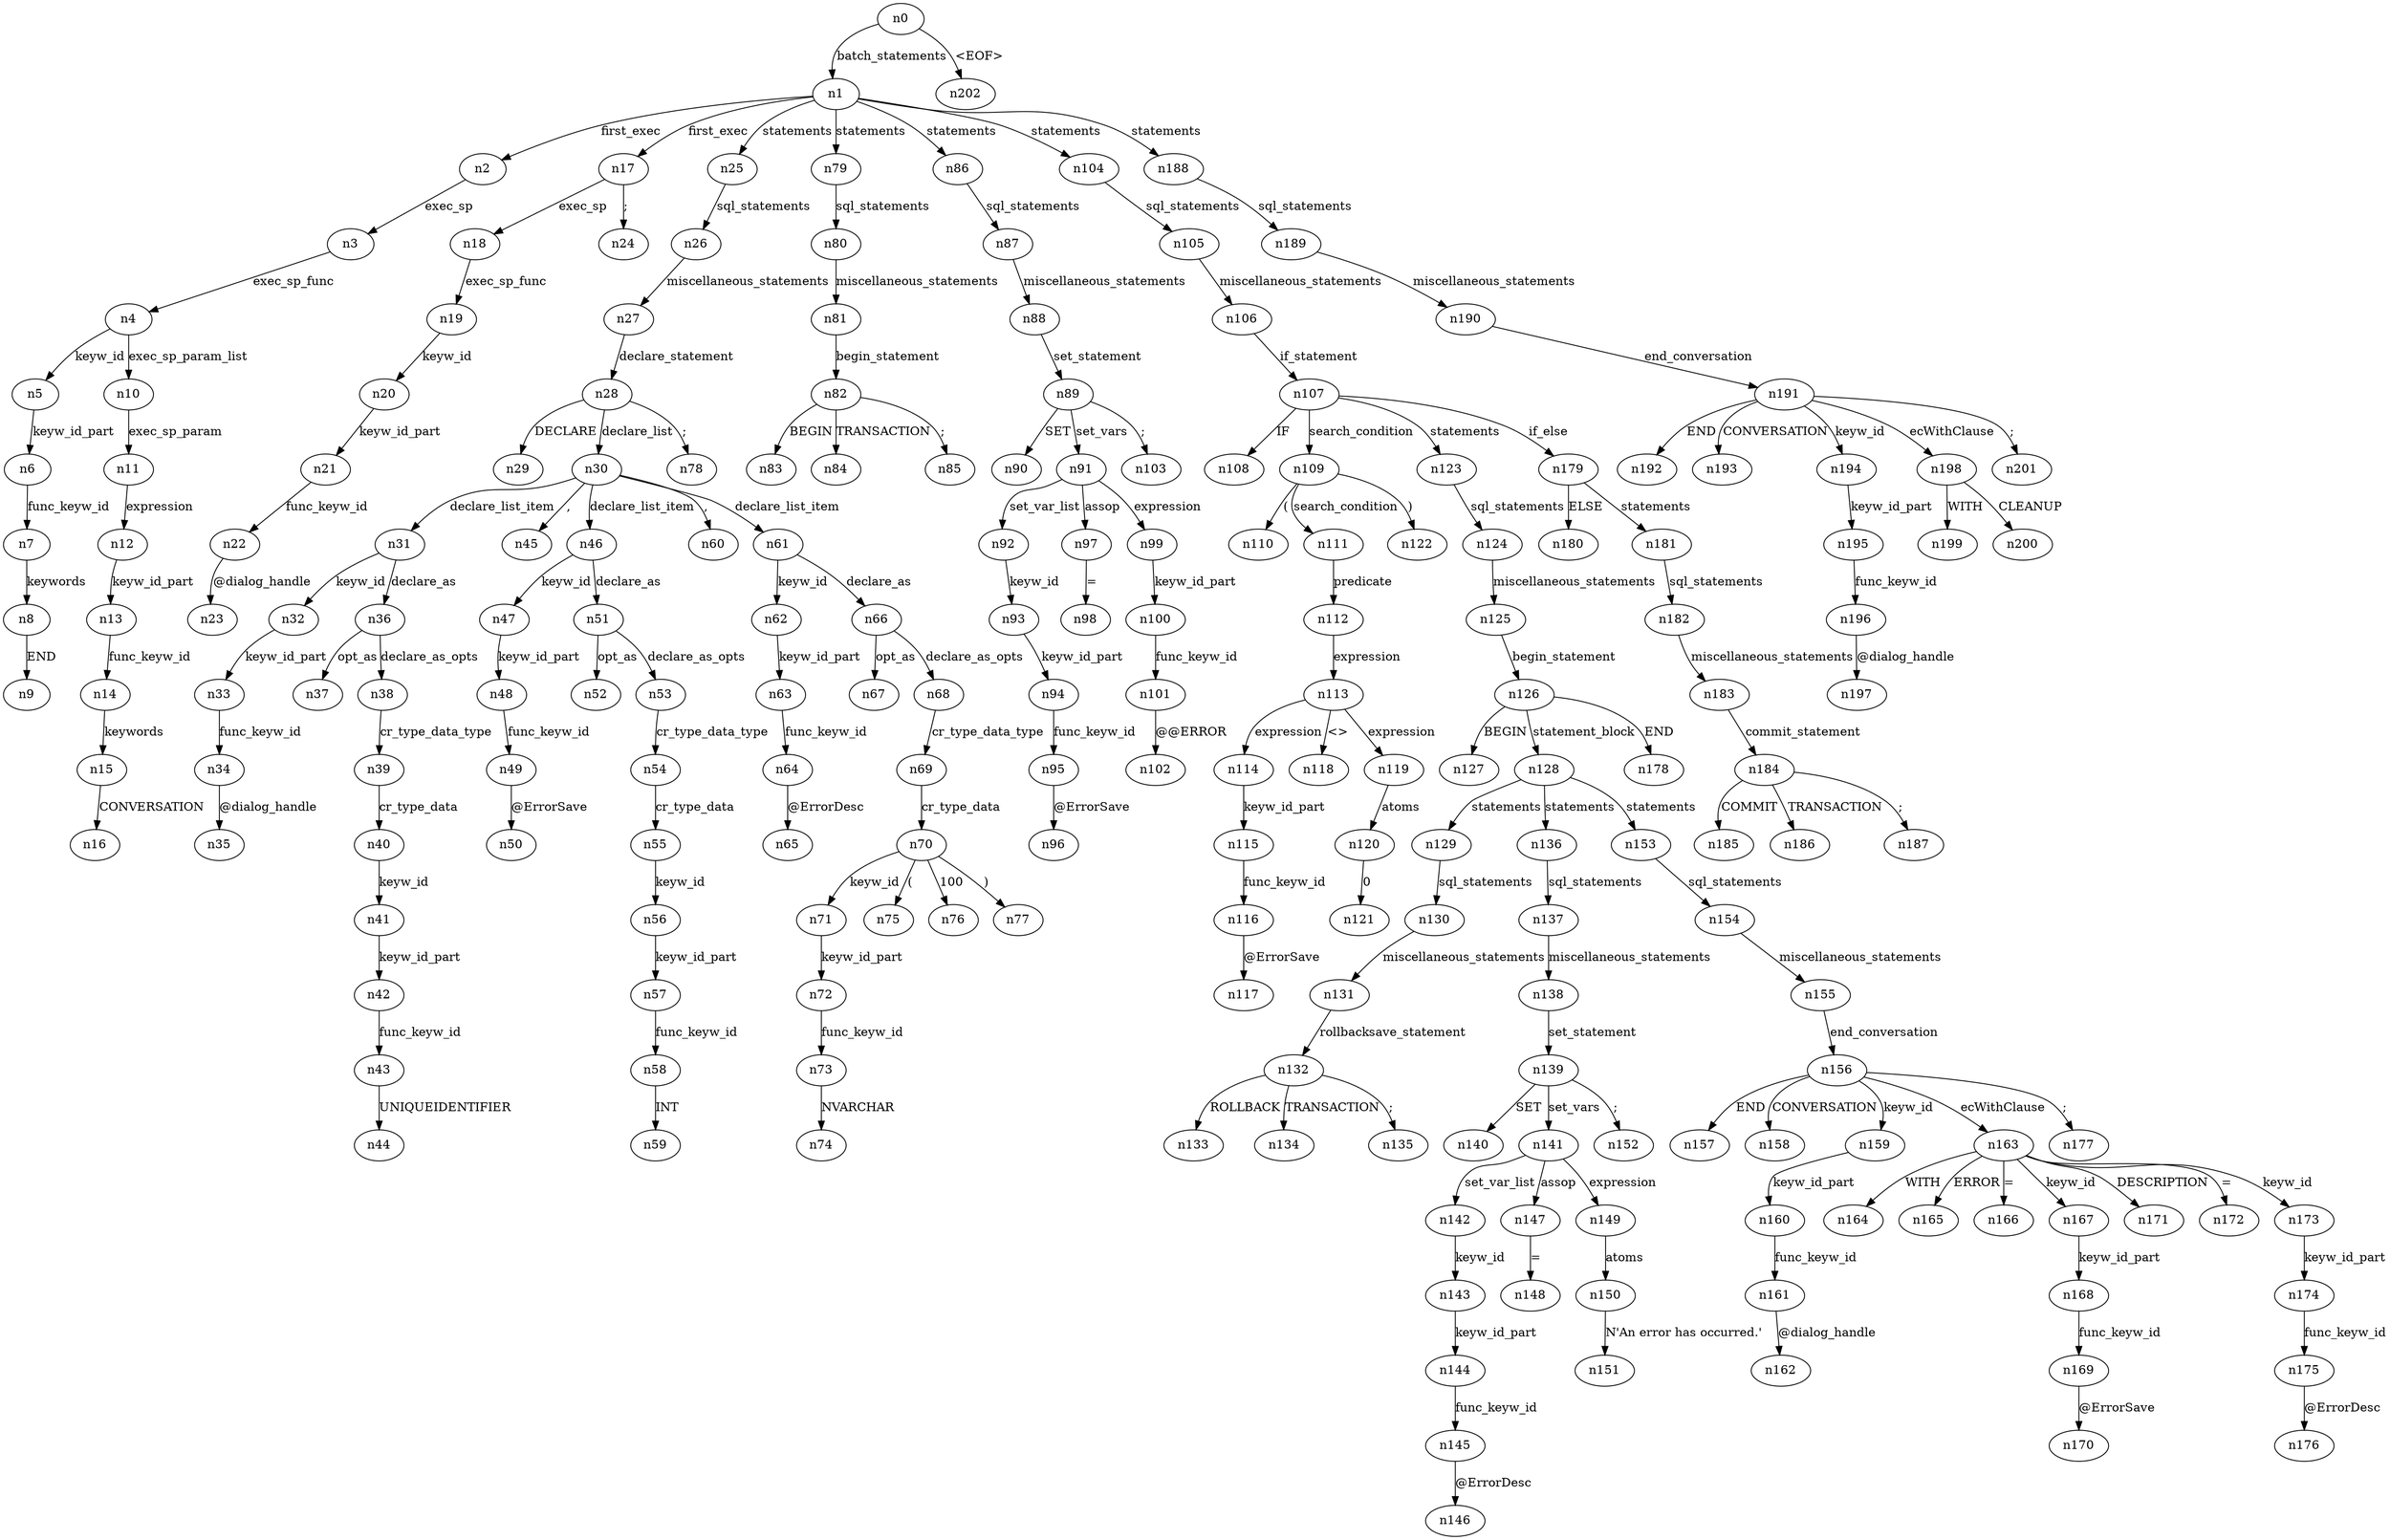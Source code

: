 digraph ParseTree {
  n0 -> n1 [label="batch_statements"];
  n1 -> n2 [label="first_exec"];
  n2 -> n3 [label="exec_sp"];
  n3 -> n4 [label="exec_sp_func"];
  n4 -> n5 [label="keyw_id"];
  n5 -> n6 [label="keyw_id_part"];
  n6 -> n7 [label="func_keyw_id"];
  n7 -> n8 [label="keywords"];
  n8 -> n9 [label="END"];
  n4 -> n10 [label="exec_sp_param_list"];
  n10 -> n11 [label="exec_sp_param"];
  n11 -> n12 [label="expression"];
  n12 -> n13 [label="keyw_id_part"];
  n13 -> n14 [label="func_keyw_id"];
  n14 -> n15 [label="keywords"];
  n15 -> n16 [label="CONVERSATION"];
  n1 -> n17 [label="first_exec"];
  n17 -> n18 [label="exec_sp"];
  n18 -> n19 [label="exec_sp_func"];
  n19 -> n20 [label="keyw_id"];
  n20 -> n21 [label="keyw_id_part"];
  n21 -> n22 [label="func_keyw_id"];
  n22 -> n23 [label="@dialog_handle"];
  n17 -> n24 [label=";"];
  n1 -> n25 [label="statements"];
  n25 -> n26 [label="sql_statements"];
  n26 -> n27 [label="miscellaneous_statements"];
  n27 -> n28 [label="declare_statement"];
  n28 -> n29 [label="DECLARE"];
  n28 -> n30 [label="declare_list"];
  n30 -> n31 [label="declare_list_item"];
  n31 -> n32 [label="keyw_id"];
  n32 -> n33 [label="keyw_id_part"];
  n33 -> n34 [label="func_keyw_id"];
  n34 -> n35 [label="@dialog_handle"];
  n31 -> n36 [label="declare_as"];
  n36 -> n37 [label="opt_as"];
  n36 -> n38 [label="declare_as_opts"];
  n38 -> n39 [label="cr_type_data_type"];
  n39 -> n40 [label="cr_type_data"];
  n40 -> n41 [label="keyw_id"];
  n41 -> n42 [label="keyw_id_part"];
  n42 -> n43 [label="func_keyw_id"];
  n43 -> n44 [label="UNIQUEIDENTIFIER"];
  n30 -> n45 [label=","];
  n30 -> n46 [label="declare_list_item"];
  n46 -> n47 [label="keyw_id"];
  n47 -> n48 [label="keyw_id_part"];
  n48 -> n49 [label="func_keyw_id"];
  n49 -> n50 [label="@ErrorSave"];
  n46 -> n51 [label="declare_as"];
  n51 -> n52 [label="opt_as"];
  n51 -> n53 [label="declare_as_opts"];
  n53 -> n54 [label="cr_type_data_type"];
  n54 -> n55 [label="cr_type_data"];
  n55 -> n56 [label="keyw_id"];
  n56 -> n57 [label="keyw_id_part"];
  n57 -> n58 [label="func_keyw_id"];
  n58 -> n59 [label="INT"];
  n30 -> n60 [label=","];
  n30 -> n61 [label="declare_list_item"];
  n61 -> n62 [label="keyw_id"];
  n62 -> n63 [label="keyw_id_part"];
  n63 -> n64 [label="func_keyw_id"];
  n64 -> n65 [label="@ErrorDesc"];
  n61 -> n66 [label="declare_as"];
  n66 -> n67 [label="opt_as"];
  n66 -> n68 [label="declare_as_opts"];
  n68 -> n69 [label="cr_type_data_type"];
  n69 -> n70 [label="cr_type_data"];
  n70 -> n71 [label="keyw_id"];
  n71 -> n72 [label="keyw_id_part"];
  n72 -> n73 [label="func_keyw_id"];
  n73 -> n74 [label="NVARCHAR"];
  n70 -> n75 [label="("];
  n70 -> n76 [label="100"];
  n70 -> n77 [label=")"];
  n28 -> n78 [label=";"];
  n1 -> n79 [label="statements"];
  n79 -> n80 [label="sql_statements"];
  n80 -> n81 [label="miscellaneous_statements"];
  n81 -> n82 [label="begin_statement"];
  n82 -> n83 [label="BEGIN"];
  n82 -> n84 [label="TRANSACTION"];
  n82 -> n85 [label=";"];
  n1 -> n86 [label="statements"];
  n86 -> n87 [label="sql_statements"];
  n87 -> n88 [label="miscellaneous_statements"];
  n88 -> n89 [label="set_statement"];
  n89 -> n90 [label="SET"];
  n89 -> n91 [label="set_vars"];
  n91 -> n92 [label="set_var_list"];
  n92 -> n93 [label="keyw_id"];
  n93 -> n94 [label="keyw_id_part"];
  n94 -> n95 [label="func_keyw_id"];
  n95 -> n96 [label="@ErrorSave"];
  n91 -> n97 [label="assop"];
  n97 -> n98 [label="="];
  n91 -> n99 [label="expression"];
  n99 -> n100 [label="keyw_id_part"];
  n100 -> n101 [label="func_keyw_id"];
  n101 -> n102 [label="@@ERROR"];
  n89 -> n103 [label=";"];
  n1 -> n104 [label="statements"];
  n104 -> n105 [label="sql_statements"];
  n105 -> n106 [label="miscellaneous_statements"];
  n106 -> n107 [label="if_statement"];
  n107 -> n108 [label="IF"];
  n107 -> n109 [label="search_condition"];
  n109 -> n110 [label="("];
  n109 -> n111 [label="search_condition"];
  n111 -> n112 [label="predicate"];
  n112 -> n113 [label="expression"];
  n113 -> n114 [label="expression"];
  n114 -> n115 [label="keyw_id_part"];
  n115 -> n116 [label="func_keyw_id"];
  n116 -> n117 [label="@ErrorSave"];
  n113 -> n118 [label="<>"];
  n113 -> n119 [label="expression"];
  n119 -> n120 [label="atoms"];
  n120 -> n121 [label="0"];
  n109 -> n122 [label=")"];
  n107 -> n123 [label="statements"];
  n123 -> n124 [label="sql_statements"];
  n124 -> n125 [label="miscellaneous_statements"];
  n125 -> n126 [label="begin_statement"];
  n126 -> n127 [label="BEGIN"];
  n126 -> n128 [label="statement_block"];
  n128 -> n129 [label="statements"];
  n129 -> n130 [label="sql_statements"];
  n130 -> n131 [label="miscellaneous_statements"];
  n131 -> n132 [label="rollbacksave_statement"];
  n132 -> n133 [label="ROLLBACK"];
  n132 -> n134 [label="TRANSACTION"];
  n132 -> n135 [label=";"];
  n128 -> n136 [label="statements"];
  n136 -> n137 [label="sql_statements"];
  n137 -> n138 [label="miscellaneous_statements"];
  n138 -> n139 [label="set_statement"];
  n139 -> n140 [label="SET"];
  n139 -> n141 [label="set_vars"];
  n141 -> n142 [label="set_var_list"];
  n142 -> n143 [label="keyw_id"];
  n143 -> n144 [label="keyw_id_part"];
  n144 -> n145 [label="func_keyw_id"];
  n145 -> n146 [label="@ErrorDesc"];
  n141 -> n147 [label="assop"];
  n147 -> n148 [label="="];
  n141 -> n149 [label="expression"];
  n149 -> n150 [label="atoms"];
  n150 -> n151 [label="N'An error has occurred.'"];
  n139 -> n152 [label=";"];
  n128 -> n153 [label="statements"];
  n153 -> n154 [label="sql_statements"];
  n154 -> n155 [label="miscellaneous_statements"];
  n155 -> n156 [label="end_conversation"];
  n156 -> n157 [label="END"];
  n156 -> n158 [label="CONVERSATION"];
  n156 -> n159 [label="keyw_id"];
  n159 -> n160 [label="keyw_id_part"];
  n160 -> n161 [label="func_keyw_id"];
  n161 -> n162 [label="@dialog_handle"];
  n156 -> n163 [label="ecWithClause"];
  n163 -> n164 [label="WITH"];
  n163 -> n165 [label="ERROR"];
  n163 -> n166 [label="="];
  n163 -> n167 [label="keyw_id"];
  n167 -> n168 [label="keyw_id_part"];
  n168 -> n169 [label="func_keyw_id"];
  n169 -> n170 [label="@ErrorSave"];
  n163 -> n171 [label="DESCRIPTION"];
  n163 -> n172 [label="="];
  n163 -> n173 [label="keyw_id"];
  n173 -> n174 [label="keyw_id_part"];
  n174 -> n175 [label="func_keyw_id"];
  n175 -> n176 [label="@ErrorDesc"];
  n156 -> n177 [label=";"];
  n126 -> n178 [label="END"];
  n107 -> n179 [label="if_else"];
  n179 -> n180 [label="ELSE"];
  n179 -> n181 [label="statements"];
  n181 -> n182 [label="sql_statements"];
  n182 -> n183 [label="miscellaneous_statements"];
  n183 -> n184 [label="commit_statement"];
  n184 -> n185 [label="COMMIT"];
  n184 -> n186 [label="TRANSACTION"];
  n184 -> n187 [label=";"];
  n1 -> n188 [label="statements"];
  n188 -> n189 [label="sql_statements"];
  n189 -> n190 [label="miscellaneous_statements"];
  n190 -> n191 [label="end_conversation"];
  n191 -> n192 [label="END"];
  n191 -> n193 [label="CONVERSATION"];
  n191 -> n194 [label="keyw_id"];
  n194 -> n195 [label="keyw_id_part"];
  n195 -> n196 [label="func_keyw_id"];
  n196 -> n197 [label="@dialog_handle"];
  n191 -> n198 [label="ecWithClause"];
  n198 -> n199 [label="WITH"];
  n198 -> n200 [label="CLEANUP"];
  n191 -> n201 [label=";"];
  n0 -> n202 [label="<EOF>"];
}
